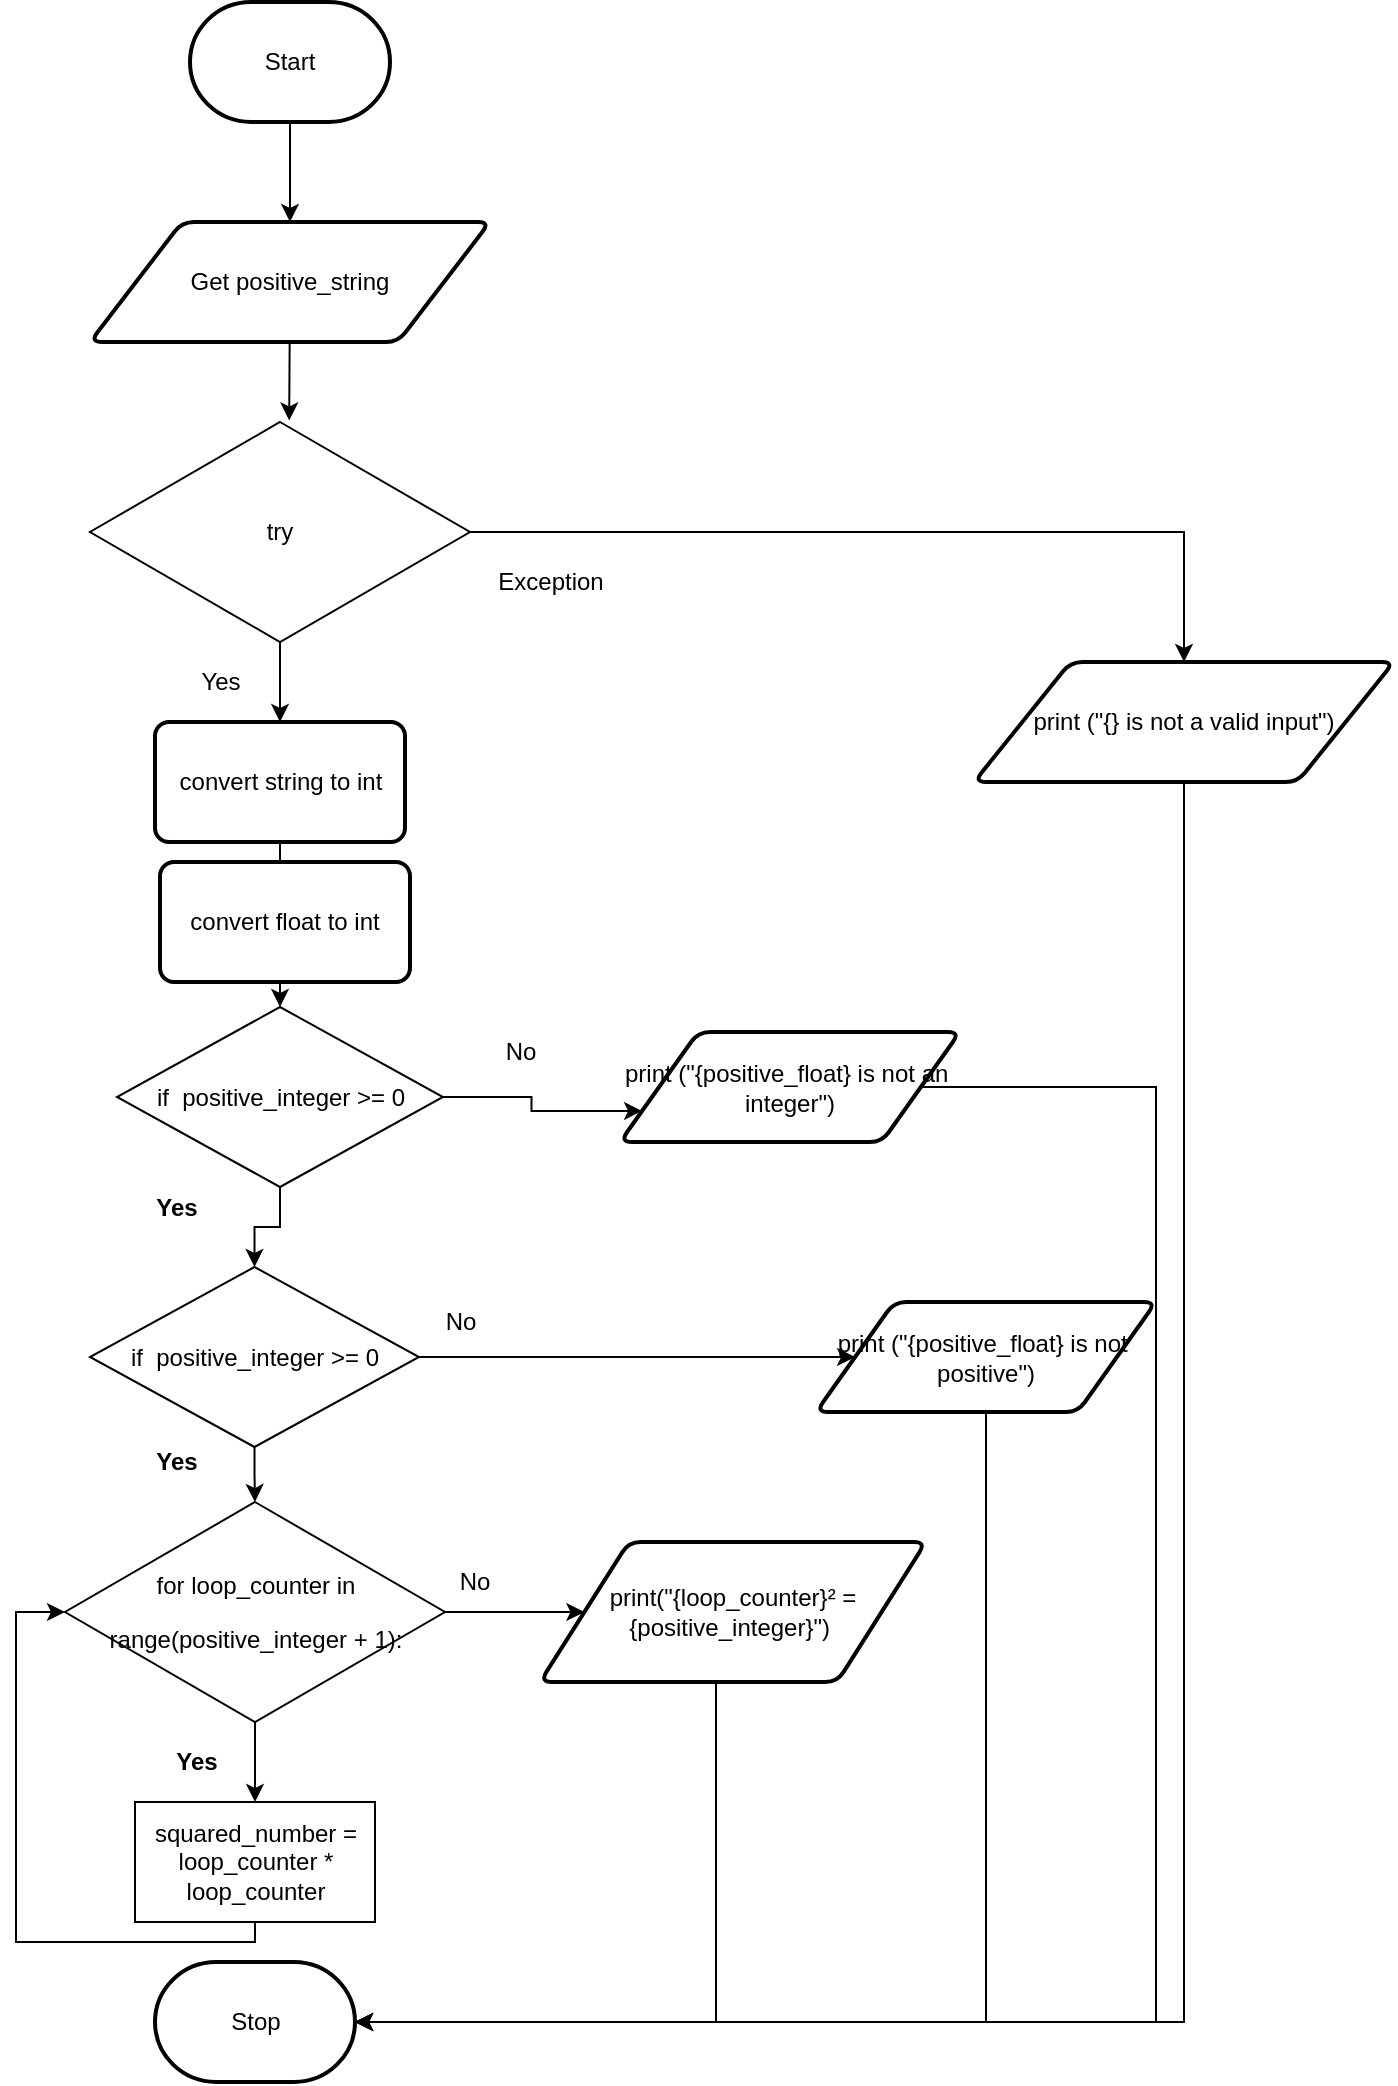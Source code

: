 <mxfile>
    <diagram id="rRbzi94DjYtUf3qIHJvX" name="Page-1">
        <mxGraphModel dx="594" dy="448" grid="1" gridSize="10" guides="1" tooltips="1" connect="1" arrows="1" fold="1" page="1" pageScale="1" pageWidth="827" pageHeight="1169" math="0" shadow="0">
            <root>
                <mxCell id="0"/>
                <mxCell id="1" parent="0"/>
                <mxCell id="118" style="edgeStyle=orthogonalEdgeStyle;rounded=0;html=1;entryX=0.5;entryY=0;entryDx=0;entryDy=0;fontFamily=Helvetica;fontSize=12;fontColor=#F0F0F0;" edge="1" parent="1" source="25" target="117">
                    <mxGeometry relative="1" as="geometry"/>
                </mxCell>
                <mxCell id="96" style="edgeStyle=none;html=1;entryX=0.5;entryY=0;entryDx=0;entryDy=0;" parent="1" source="2" target="3" edge="1">
                    <mxGeometry relative="1" as="geometry"/>
                </mxCell>
                <mxCell id="2" value="Start" style="strokeWidth=2;html=1;shape=mxgraph.flowchart.terminator;whiteSpace=wrap;" parent="1" vertex="1">
                    <mxGeometry x="217" y="70" width="100" height="60" as="geometry"/>
                </mxCell>
                <mxCell id="6" style="edgeStyle=none;html=1;entryX=0.58;entryY=-0.013;entryDx=0;entryDy=0;entryPerimeter=0;" parent="1" source="3" edge="1">
                    <mxGeometry relative="1" as="geometry">
                        <mxPoint x="266.6" y="279.22" as="targetPoint"/>
                    </mxGeometry>
                </mxCell>
                <mxCell id="3" value="Get positive_string" style="shape=parallelogram;html=1;strokeWidth=2;perimeter=parallelogramPerimeter;whiteSpace=wrap;rounded=1;arcSize=12;size=0.23;" parent="1" vertex="1">
                    <mxGeometry x="167" y="180" width="200" height="60" as="geometry"/>
                </mxCell>
                <mxCell id="8" style="edgeStyle=none;html=1;entryX=0.5;entryY=0;entryDx=0;entryDy=0;" parent="1" edge="1">
                    <mxGeometry relative="1" as="geometry">
                        <mxPoint x="257" y="340" as="sourcePoint"/>
                        <mxPoint x="262" y="380" as="targetPoint"/>
                    </mxGeometry>
                </mxCell>
                <mxCell id="9" value="Stop" style="strokeWidth=2;html=1;shape=mxgraph.flowchart.terminator;whiteSpace=wrap;" parent="1" vertex="1">
                    <mxGeometry x="199.5" y="1050" width="100" height="60" as="geometry"/>
                </mxCell>
                <mxCell id="21" style="edgeStyle=none;html=1;" parent="1" source="18" edge="1">
                    <mxGeometry relative="1" as="geometry">
                        <mxPoint x="259.5" y="490" as="targetPoint"/>
                    </mxGeometry>
                </mxCell>
                <mxCell id="18" value="convert string to int" style="rounded=1;whiteSpace=wrap;html=1;absoluteArcSize=1;arcSize=14;strokeWidth=2;" parent="1" vertex="1">
                    <mxGeometry x="199.5" y="430" width="125" height="60" as="geometry"/>
                </mxCell>
                <mxCell id="26" style="edgeStyle=none;html=1;entryX=0.5;entryY=0;entryDx=0;entryDy=0;labelPosition=center;verticalLabelPosition=middle;align=center;verticalAlign=middle;" parent="1" source="25" target="18" edge="1">
                    <mxGeometry relative="1" as="geometry"/>
                </mxCell>
                <mxCell id="27" style="edgeStyle=orthogonalEdgeStyle;html=1;strokeColor=none;rounded=0;" parent="1" source="25" edge="1">
                    <mxGeometry relative="1" as="geometry">
                        <mxPoint x="447" y="335" as="targetPoint"/>
                    </mxGeometry>
                </mxCell>
                <mxCell id="55" style="edgeStyle=orthogonalEdgeStyle;html=1;entryX=0.5;entryY=0;entryDx=0;entryDy=0;rounded=0;" parent="1" source="25" target="52" edge="1">
                    <mxGeometry relative="1" as="geometry"/>
                </mxCell>
                <mxCell id="25" value="try" style="rhombus;whiteSpace=wrap;html=1;" parent="1" vertex="1">
                    <mxGeometry x="167" y="280" width="190" height="110" as="geometry"/>
                </mxCell>
                <mxCell id="33" value="Yes" style="text;html=1;resizable=0;autosize=1;align=center;verticalAlign=middle;points=[];fillColor=none;strokeColor=none;rounded=0;" parent="1" vertex="1">
                    <mxGeometry x="212" y="400" width="40" height="20" as="geometry"/>
                </mxCell>
                <mxCell id="34" value="Exception" style="text;html=1;resizable=0;autosize=1;align=center;verticalAlign=middle;points=[];fillColor=none;strokeColor=none;rounded=0;" parent="1" vertex="1">
                    <mxGeometry x="362" y="350" width="70" height="20" as="geometry"/>
                </mxCell>
                <mxCell id="113" style="edgeStyle=orthogonalEdgeStyle;rounded=0;html=1;entryX=0.5;entryY=0;entryDx=0;entryDy=0;fontFamily=Helvetica;fontSize=12;fontColor=#F0F0F0;" edge="1" parent="1" source="37" target="65">
                    <mxGeometry relative="1" as="geometry"/>
                </mxCell>
                <mxCell id="119" style="edgeStyle=orthogonalEdgeStyle;rounded=0;html=1;fontFamily=Helvetica;fontSize=12;fontColor=#F0F0F0;" edge="1" parent="1" source="37" target="53">
                    <mxGeometry relative="1" as="geometry"/>
                </mxCell>
                <mxCell id="37" value="if&amp;nbsp; positive_integer &amp;gt;= 0" style="rhombus;whiteSpace=wrap;html=1;direction=west;" parent="1" vertex="1">
                    <mxGeometry x="167" y="702.5" width="164.5" height="90" as="geometry"/>
                </mxCell>
                <mxCell id="44" value="Yes" style="text;html=1;resizable=0;autosize=1;align=center;verticalAlign=middle;points=[];fillColor=none;strokeColor=none;rounded=0;fontStyle=1" parent="1" vertex="1">
                    <mxGeometry x="199.5" y="940" width="40" height="20" as="geometry"/>
                </mxCell>
                <mxCell id="45" value="No" style="text;html=1;resizable=0;autosize=1;align=center;verticalAlign=middle;points=[];fillColor=none;strokeColor=none;rounded=0;" parent="1" vertex="1">
                    <mxGeometry x="337" y="720" width="30" height="20" as="geometry"/>
                </mxCell>
                <mxCell id="111" style="edgeStyle=orthogonalEdgeStyle;rounded=0;html=1;entryX=1;entryY=0.5;entryDx=0;entryDy=0;entryPerimeter=0;fontFamily=Helvetica;fontSize=12;fontColor=#F0F0F0;" edge="1" parent="1" source="52" target="9">
                    <mxGeometry relative="1" as="geometry">
                        <Array as="points">
                            <mxPoint x="714" y="1080"/>
                        </Array>
                    </mxGeometry>
                </mxCell>
                <mxCell id="52" value="print (&quot;{} is not a valid input&quot;)" style="shape=parallelogram;html=1;strokeWidth=2;perimeter=parallelogramPerimeter;whiteSpace=wrap;rounded=1;arcSize=12;size=0.23;" parent="1" vertex="1">
                    <mxGeometry x="609" y="400" width="210" height="60" as="geometry"/>
                </mxCell>
                <mxCell id="109" style="edgeStyle=orthogonalEdgeStyle;rounded=0;html=1;entryX=1;entryY=0.5;entryDx=0;entryDy=0;entryPerimeter=0;fontFamily=Helvetica;fontSize=12;fontColor=#F0F0F0;" edge="1" parent="1" source="53" target="9">
                    <mxGeometry relative="1" as="geometry">
                        <Array as="points">
                            <mxPoint x="615" y="1080"/>
                        </Array>
                    </mxGeometry>
                </mxCell>
                <mxCell id="53" value="&lt;font style=&quot;font-size: 12px&quot;&gt;print (&quot;{positive_float} is not&amp;nbsp; positive&quot;)&lt;/font&gt;" style="shape=parallelogram;html=1;strokeWidth=2;perimeter=parallelogramPerimeter;whiteSpace=wrap;rounded=1;arcSize=12;size=0.23;" parent="1" vertex="1">
                    <mxGeometry x="530" y="720" width="170" height="55" as="geometry"/>
                </mxCell>
                <mxCell id="112" style="edgeStyle=orthogonalEdgeStyle;rounded=0;html=1;fontFamily=Helvetica;fontSize=12;fontColor=#F0F0F0;" edge="1" parent="1" source="65" target="78">
                    <mxGeometry relative="1" as="geometry"/>
                </mxCell>
                <mxCell id="115" style="edgeStyle=orthogonalEdgeStyle;rounded=0;html=1;entryX=0.5;entryY=0;entryDx=0;entryDy=0;fontFamily=Helvetica;fontSize=12;fontColor=#F0F0F0;" edge="1" parent="1" source="65" target="100">
                    <mxGeometry relative="1" as="geometry"/>
                </mxCell>
                <mxCell id="65" value="&lt;div style=&quot;line-height: 27px&quot;&gt;for loop_counter in range(positive_integer + 1):&lt;/div&gt;" style="rhombus;whiteSpace=wrap;html=1;" parent="1" vertex="1">
                    <mxGeometry x="154.5" y="820" width="190" height="110" as="geometry"/>
                </mxCell>
                <mxCell id="72" value="Yes" style="text;html=1;resizable=0;autosize=1;align=center;verticalAlign=middle;points=[];fillColor=none;strokeColor=none;rounded=0;fontStyle=1" parent="1" vertex="1">
                    <mxGeometry x="189.5" y="790" width="40" height="20" as="geometry"/>
                </mxCell>
                <mxCell id="77" value="No" style="text;html=1;resizable=0;autosize=1;align=center;verticalAlign=middle;points=[];fillColor=none;strokeColor=none;rounded=0;" parent="1" vertex="1">
                    <mxGeometry x="343.5" y="850" width="30" height="20" as="geometry"/>
                </mxCell>
                <mxCell id="110" style="edgeStyle=orthogonalEdgeStyle;rounded=0;html=1;entryX=1;entryY=0.5;entryDx=0;entryDy=0;entryPerimeter=0;fontFamily=Helvetica;fontSize=12;fontColor=#F0F0F0;" edge="1" parent="1" source="78" target="9">
                    <mxGeometry relative="1" as="geometry">
                        <Array as="points">
                            <mxPoint x="480" y="1080"/>
                        </Array>
                    </mxGeometry>
                </mxCell>
                <mxCell id="78" value="&lt;font style=&quot;font-size: 12px&quot;&gt;&lt;font style=&quot;font-size: 12px&quot;&gt;print(&quot;{loop_counter}&lt;span style=&quot;font-family: &amp;#34;arial&amp;#34; , sans-serif ; text-align: left&quot;&gt;² = {positive_integer}&quot;)&lt;/span&gt;&lt;/font&gt;&lt;span style=&quot;font-family: &amp;#34;arial&amp;#34; , sans-serif ; text-align: left&quot;&gt;&amp;nbsp;&lt;/span&gt;&lt;/font&gt;" style="shape=parallelogram;html=1;strokeWidth=2;perimeter=parallelogramPerimeter;whiteSpace=wrap;rounded=1;arcSize=12;size=0.23;" parent="1" vertex="1">
                    <mxGeometry x="392" y="840" width="193" height="70" as="geometry"/>
                </mxCell>
                <mxCell id="116" style="edgeStyle=orthogonalEdgeStyle;rounded=0;html=1;entryX=0;entryY=0.5;entryDx=0;entryDy=0;fontFamily=Helvetica;fontSize=12;fontColor=#F0F0F0;" edge="1" parent="1" source="100" target="65">
                    <mxGeometry relative="1" as="geometry">
                        <Array as="points">
                            <mxPoint x="250" y="1040"/>
                            <mxPoint x="130" y="1040"/>
                            <mxPoint x="130" y="875"/>
                        </Array>
                    </mxGeometry>
                </mxCell>
                <mxCell id="100" value="squared_number = loop_counter * loop_counter" style="rounded=0;whiteSpace=wrap;html=1;" parent="1" vertex="1">
                    <mxGeometry x="189.5" y="970" width="120" height="60" as="geometry"/>
                </mxCell>
                <mxCell id="107" value="convert float to int" style="rounded=1;whiteSpace=wrap;html=1;absoluteArcSize=1;arcSize=14;strokeWidth=2;" vertex="1" parent="1">
                    <mxGeometry x="202" y="500" width="125" height="60" as="geometry"/>
                </mxCell>
                <mxCell id="120" style="edgeStyle=orthogonalEdgeStyle;rounded=0;html=1;fontFamily=Helvetica;fontSize=12;fontColor=#F0F0F0;" edge="1" parent="1" source="117" target="37">
                    <mxGeometry relative="1" as="geometry"/>
                </mxCell>
                <mxCell id="123" style="edgeStyle=orthogonalEdgeStyle;rounded=0;html=1;entryX=0;entryY=0.75;entryDx=0;entryDy=0;fontFamily=Helvetica;fontSize=12;fontColor=#F0F0F0;" edge="1" parent="1" source="117" target="122">
                    <mxGeometry relative="1" as="geometry"/>
                </mxCell>
                <mxCell id="117" value="if&amp;nbsp; positive_integer &amp;gt;= 0" style="rhombus;whiteSpace=wrap;html=1;" vertex="1" parent="1">
                    <mxGeometry x="180.5" y="572.5" width="163" height="90" as="geometry"/>
                </mxCell>
                <mxCell id="126" style="edgeStyle=orthogonalEdgeStyle;rounded=0;html=1;entryX=1;entryY=0.5;entryDx=0;entryDy=0;entryPerimeter=0;fontFamily=Helvetica;fontSize=12;fontColor=#F0F0F0;" edge="1" parent="1" source="122" target="9">
                    <mxGeometry relative="1" as="geometry">
                        <Array as="points">
                            <mxPoint x="700" y="613"/>
                            <mxPoint x="700" y="1080"/>
                        </Array>
                    </mxGeometry>
                </mxCell>
                <mxCell id="122" value="&lt;font style=&quot;font-size: 12px&quot;&gt;print (&quot;{positive_float} is not an&amp;nbsp; integer&quot;)&lt;/font&gt;" style="shape=parallelogram;html=1;strokeWidth=2;perimeter=parallelogramPerimeter;whiteSpace=wrap;rounded=1;arcSize=12;size=0.23;" vertex="1" parent="1">
                    <mxGeometry x="432" y="585" width="170" height="55" as="geometry"/>
                </mxCell>
                <mxCell id="124" value="No" style="text;html=1;resizable=0;autosize=1;align=center;verticalAlign=middle;points=[];fillColor=none;strokeColor=none;rounded=0;" vertex="1" parent="1">
                    <mxGeometry x="367" y="585" width="30" height="20" as="geometry"/>
                </mxCell>
                <mxCell id="125" value="Yes" style="text;html=1;resizable=0;autosize=1;align=center;verticalAlign=middle;points=[];fillColor=none;strokeColor=none;rounded=0;fontStyle=1" vertex="1" parent="1">
                    <mxGeometry x="189.5" y="662.5" width="40" height="20" as="geometry"/>
                </mxCell>
            </root>
        </mxGraphModel>
    </diagram>
</mxfile>